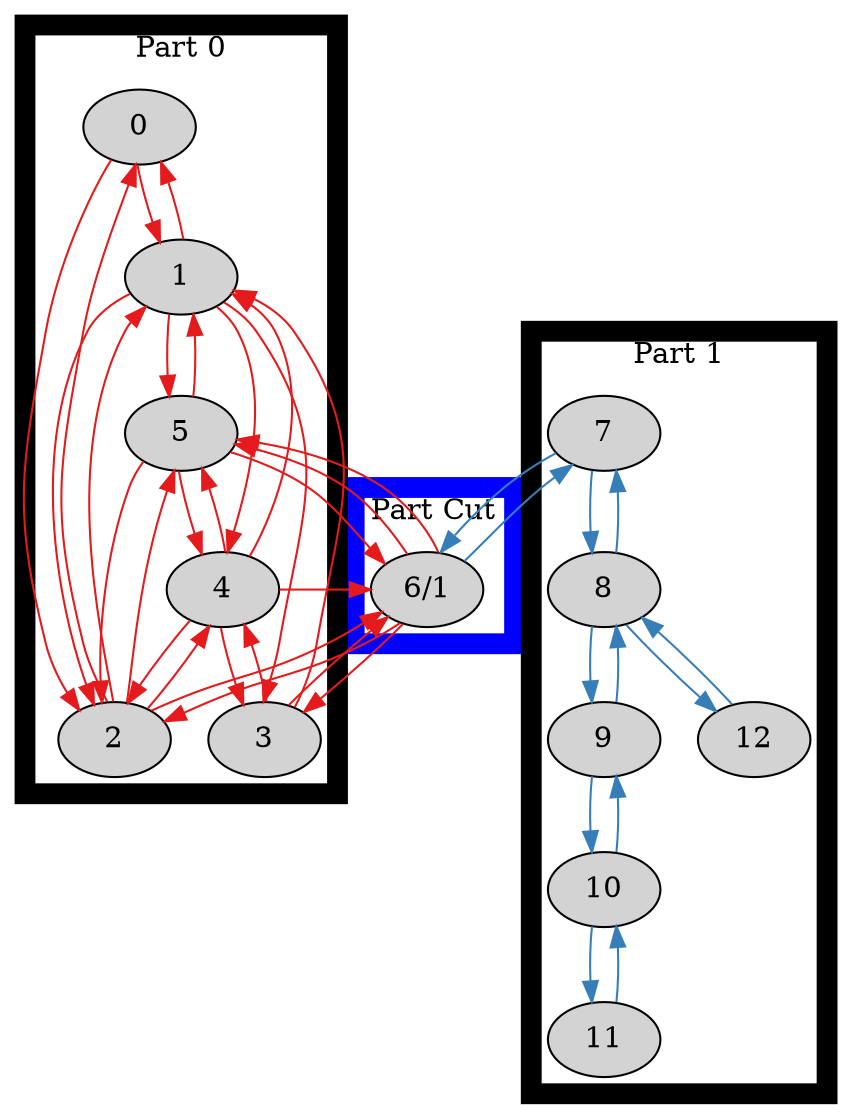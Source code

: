 digraph G {
	subgraph cluster_cut {
		node [style=filled];
		label="Part Cut";
		penwidth=10; 
		color=blue;
		6[label="6/1"];

	}
	subgraph cluster_0 {
		node [style=filled; line=10];
		label="Part 0";
		penwidth=10;
		0;
		1;
		2;
		3;
		4;
		5;

	}
	subgraph cluster_1 {
		node [style=filled; line=10];
		label="Part 1";
		penwidth=10;
		7;
		8;
		9;
		10;
		11;
		12;

	}
	0 -> 1 [color="/set19/1"]
	0 -> 2 [color="/set19/1"]
	1 -> 0 [color="/set19/1"]
	1 -> 2 [color="/set19/1"]
	1 -> 3 [color="/set19/1"]
	1 -> 4 [color="/set19/1"]
	1 -> 5 [color="/set19/1"]
	2 -> 0 [color="/set19/1"]
	2 -> 1 [color="/set19/1"]
	2 -> 4 [color="/set19/1"]
	2 -> 5 [color="/set19/1"]
	2 -> 6 [color="/set19/1"]
	3 -> 1 [color="/set19/1"]
	3 -> 4 [color="/set19/1"]
	3 -> 6 [color="/set19/1"]
	4 -> 3 [color="/set19/1"]
	4 -> 1 [color="/set19/1"]
	4 -> 2 [color="/set19/1"]
	4 -> 5 [color="/set19/1"]
	4 -> 6 [color="/set19/1"]
	5 -> 1 [color="/set19/1"]
	5 -> 2 [color="/set19/1"]
	5 -> 4 [color="/set19/1"]
	5 -> 6 [color="/set19/1"]
	6 -> 2 [color="/set19/1"]
	6 -> 3 [color="/set19/1"]
	6 -> 5 [color="/set19/1"]
	6 -> 5 [color="/set19/1"]
	6 -> 7 [color="/set19/2"]
	7 -> 6 [color="/set19/2"]
	7 -> 8 [color="/set19/2"]
	8 -> 7 [color="/set19/2"]
	8 -> 9 [color="/set19/2"]
	8 -> 12 [color="/set19/2"]
	9 -> 8 [color="/set19/2"]
	9 -> 10 [color="/set19/2"]
	10 -> 9 [color="/set19/2"]
	10 -> 11 [color="/set19/2"]
	11 -> 10 [color="/set19/2"]
	12 -> 8 [color="/set19/2"]
}

